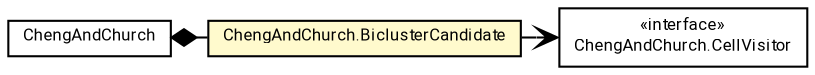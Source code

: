 #!/usr/local/bin/dot
#
# Class diagram 
# Generated by UMLGraph version R5_7_2-60-g0e99a6 (http://www.spinellis.gr/umlgraph/)
#

digraph G {
	graph [fontnames="svg"]
	edge [fontname="Roboto",fontsize=7,labelfontname="Roboto",labelfontsize=7,color="black"];
	node [fontname="Roboto",fontcolor="black",fontsize=8,shape=plaintext,margin=0,width=0,height=0];
	nodesep=0.15;
	ranksep=0.25;
	rankdir=LR;
	// de.lmu.ifi.dbs.elki.algorithm.clustering.biclustering.ChengAndChurch<V extends de.lmu.ifi.dbs.elki.data.NumberVector>
	c2407773 [label=<<table title="de.lmu.ifi.dbs.elki.algorithm.clustering.biclustering.ChengAndChurch" border="0" cellborder="1" cellspacing="0" cellpadding="2" href="ChengAndChurch.html" target="_parent">
		<tr><td><table border="0" cellspacing="0" cellpadding="1">
		<tr><td align="center" balign="center"> <font face="Roboto">ChengAndChurch</font> </td></tr>
		</table></td></tr>
		</table>>, URL="ChengAndChurch.html"];
	// de.lmu.ifi.dbs.elki.algorithm.clustering.biclustering.ChengAndChurch.CellVisitor
	c2407774 [label=<<table title="de.lmu.ifi.dbs.elki.algorithm.clustering.biclustering.ChengAndChurch.CellVisitor" border="0" cellborder="1" cellspacing="0" cellpadding="2" href="ChengAndChurch.CellVisitor.html" target="_parent">
		<tr><td><table border="0" cellspacing="0" cellpadding="1">
		<tr><td align="center" balign="center"> &#171;interface&#187; </td></tr>
		<tr><td align="center" balign="center"> <font face="Roboto">ChengAndChurch.CellVisitor</font> </td></tr>
		</table></td></tr>
		</table>>, URL="ChengAndChurch.CellVisitor.html"];
	// de.lmu.ifi.dbs.elki.algorithm.clustering.biclustering.ChengAndChurch.BiclusterCandidate
	c2407775 [label=<<table title="de.lmu.ifi.dbs.elki.algorithm.clustering.biclustering.ChengAndChurch.BiclusterCandidate" border="0" cellborder="1" cellspacing="0" cellpadding="2" bgcolor="lemonChiffon" href="ChengAndChurch.BiclusterCandidate.html" target="_parent">
		<tr><td><table border="0" cellspacing="0" cellpadding="1">
		<tr><td align="center" balign="center"> <font face="Roboto">ChengAndChurch.BiclusterCandidate</font> </td></tr>
		</table></td></tr>
		</table>>, URL="ChengAndChurch.BiclusterCandidate.html"];
	// de.lmu.ifi.dbs.elki.algorithm.clustering.biclustering.ChengAndChurch<V extends de.lmu.ifi.dbs.elki.data.NumberVector> composed de.lmu.ifi.dbs.elki.algorithm.clustering.biclustering.ChengAndChurch.BiclusterCandidate
	c2407773 -> c2407775 [arrowhead=none,arrowtail=diamond,dir=back,weight=6];
	// de.lmu.ifi.dbs.elki.algorithm.clustering.biclustering.ChengAndChurch.BiclusterCandidate navassoc de.lmu.ifi.dbs.elki.algorithm.clustering.biclustering.ChengAndChurch.CellVisitor
	c2407775 -> c2407774 [arrowhead=open,weight=1];
}

